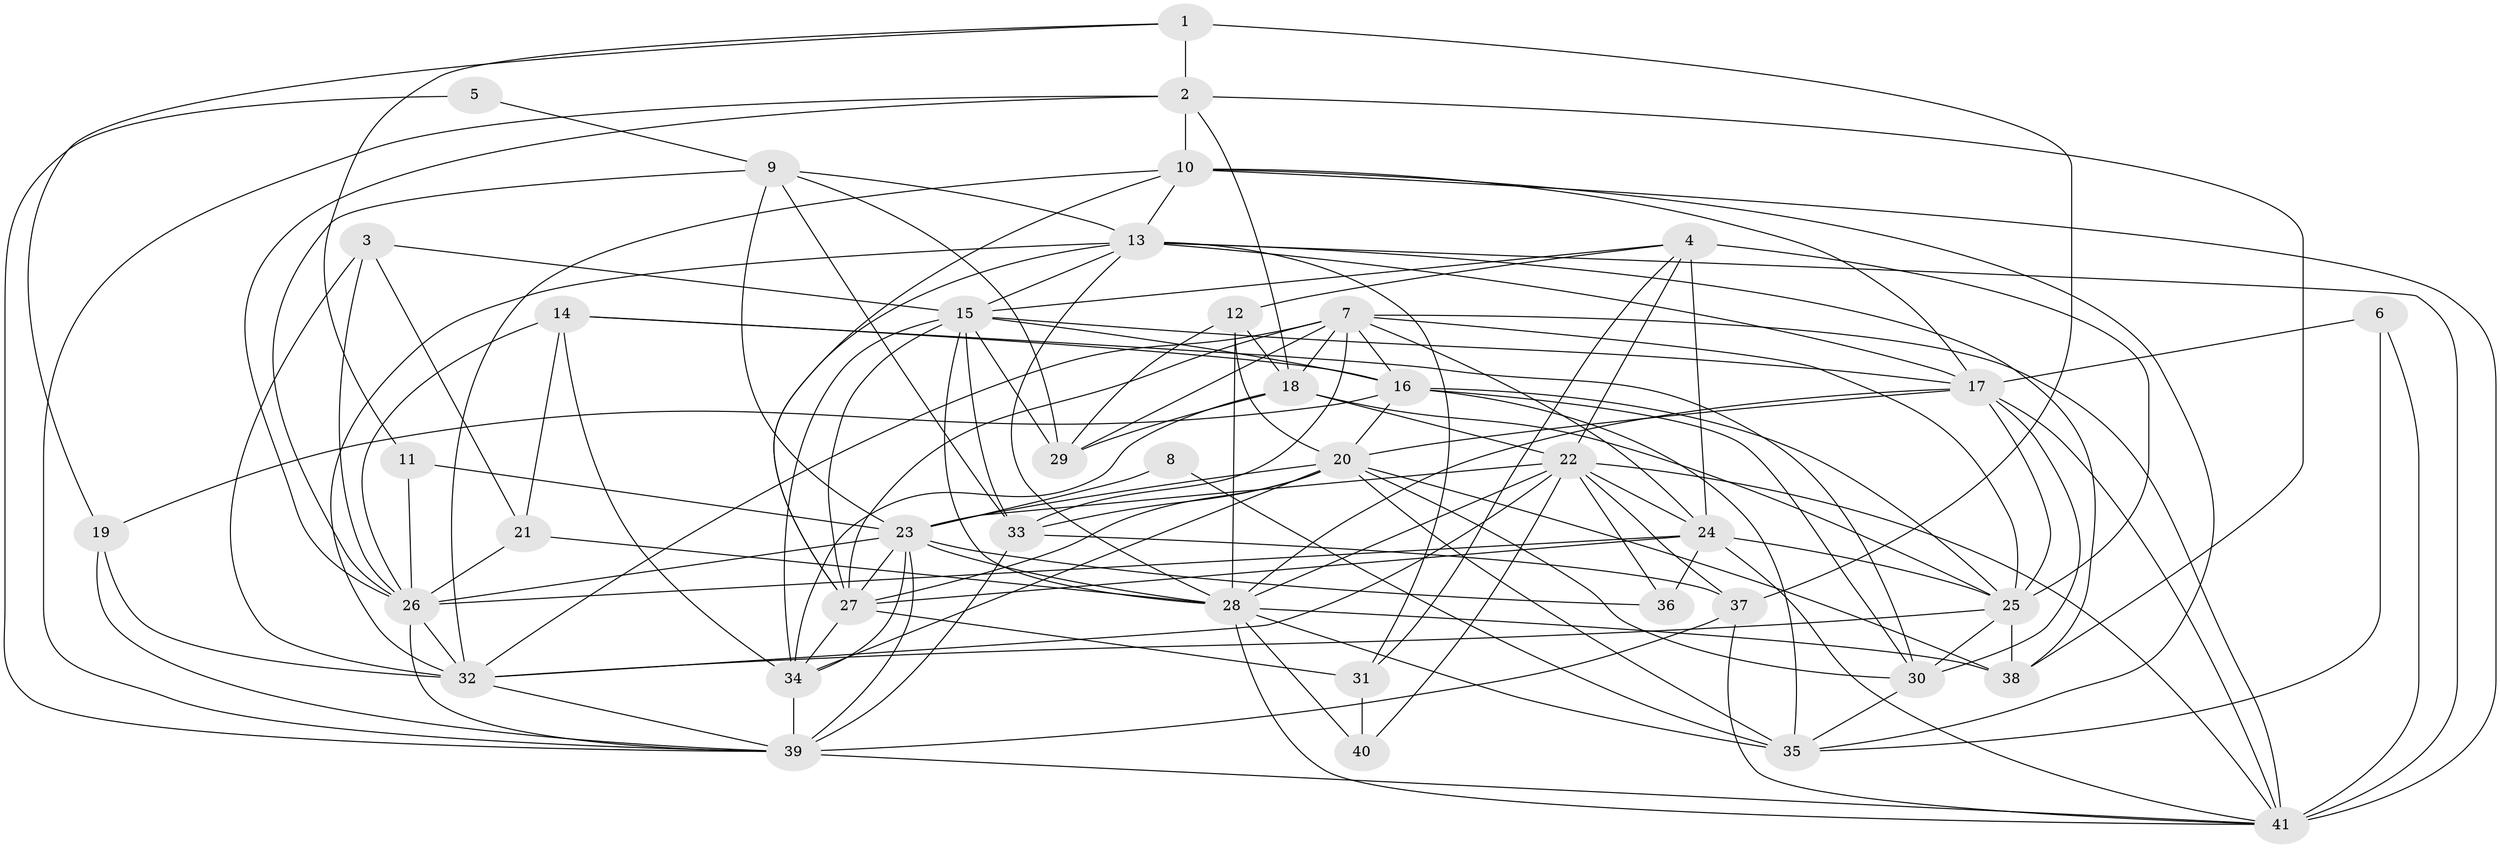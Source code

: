 // original degree distribution, {3: 0.2440944881889764, 6: 0.10236220472440945, 2: 0.16535433070866143, 4: 0.25984251968503935, 5: 0.16535433070866143, 7: 0.047244094488188976, 8: 0.015748031496062992}
// Generated by graph-tools (version 1.1) at 2025/37/03/04/25 23:37:15]
// undirected, 41 vertices, 136 edges
graph export_dot {
  node [color=gray90,style=filled];
  1;
  2;
  3;
  4;
  5;
  6;
  7;
  8;
  9;
  10;
  11;
  12;
  13;
  14;
  15;
  16;
  17;
  18;
  19;
  20;
  21;
  22;
  23;
  24;
  25;
  26;
  27;
  28;
  29;
  30;
  31;
  32;
  33;
  34;
  35;
  36;
  37;
  38;
  39;
  40;
  41;
  1 -- 2 [weight=1.0];
  1 -- 11 [weight=1.0];
  1 -- 19 [weight=1.0];
  1 -- 37 [weight=2.0];
  2 -- 10 [weight=2.0];
  2 -- 18 [weight=1.0];
  2 -- 26 [weight=1.0];
  2 -- 38 [weight=1.0];
  2 -- 39 [weight=1.0];
  3 -- 15 [weight=1.0];
  3 -- 21 [weight=1.0];
  3 -- 26 [weight=1.0];
  3 -- 32 [weight=1.0];
  4 -- 12 [weight=2.0];
  4 -- 15 [weight=1.0];
  4 -- 22 [weight=1.0];
  4 -- 24 [weight=1.0];
  4 -- 25 [weight=3.0];
  4 -- 31 [weight=2.0];
  5 -- 9 [weight=1.0];
  5 -- 39 [weight=1.0];
  6 -- 17 [weight=1.0];
  6 -- 35 [weight=1.0];
  6 -- 41 [weight=1.0];
  7 -- 16 [weight=1.0];
  7 -- 18 [weight=1.0];
  7 -- 24 [weight=1.0];
  7 -- 25 [weight=1.0];
  7 -- 27 [weight=1.0];
  7 -- 29 [weight=1.0];
  7 -- 32 [weight=2.0];
  7 -- 33 [weight=1.0];
  7 -- 41 [weight=1.0];
  8 -- 23 [weight=2.0];
  8 -- 35 [weight=1.0];
  9 -- 13 [weight=1.0];
  9 -- 23 [weight=1.0];
  9 -- 26 [weight=1.0];
  9 -- 29 [weight=1.0];
  9 -- 33 [weight=2.0];
  10 -- 13 [weight=1.0];
  10 -- 17 [weight=1.0];
  10 -- 27 [weight=1.0];
  10 -- 32 [weight=1.0];
  10 -- 35 [weight=1.0];
  10 -- 41 [weight=1.0];
  11 -- 23 [weight=1.0];
  11 -- 26 [weight=1.0];
  12 -- 18 [weight=1.0];
  12 -- 20 [weight=1.0];
  12 -- 28 [weight=1.0];
  12 -- 29 [weight=1.0];
  13 -- 15 [weight=2.0];
  13 -- 17 [weight=1.0];
  13 -- 27 [weight=1.0];
  13 -- 28 [weight=1.0];
  13 -- 31 [weight=1.0];
  13 -- 32 [weight=2.0];
  13 -- 38 [weight=1.0];
  13 -- 41 [weight=2.0];
  14 -- 16 [weight=1.0];
  14 -- 21 [weight=1.0];
  14 -- 26 [weight=1.0];
  14 -- 30 [weight=1.0];
  14 -- 34 [weight=2.0];
  15 -- 16 [weight=2.0];
  15 -- 17 [weight=1.0];
  15 -- 27 [weight=1.0];
  15 -- 28 [weight=1.0];
  15 -- 29 [weight=1.0];
  15 -- 33 [weight=1.0];
  15 -- 34 [weight=1.0];
  16 -- 19 [weight=1.0];
  16 -- 20 [weight=1.0];
  16 -- 25 [weight=2.0];
  16 -- 30 [weight=1.0];
  16 -- 35 [weight=1.0];
  17 -- 20 [weight=1.0];
  17 -- 25 [weight=1.0];
  17 -- 28 [weight=1.0];
  17 -- 30 [weight=1.0];
  17 -- 41 [weight=1.0];
  18 -- 22 [weight=1.0];
  18 -- 25 [weight=1.0];
  18 -- 29 [weight=1.0];
  18 -- 34 [weight=1.0];
  19 -- 32 [weight=1.0];
  19 -- 39 [weight=1.0];
  20 -- 23 [weight=2.0];
  20 -- 27 [weight=1.0];
  20 -- 30 [weight=1.0];
  20 -- 33 [weight=1.0];
  20 -- 34 [weight=1.0];
  20 -- 35 [weight=1.0];
  20 -- 38 [weight=1.0];
  21 -- 26 [weight=1.0];
  21 -- 28 [weight=1.0];
  22 -- 23 [weight=1.0];
  22 -- 24 [weight=1.0];
  22 -- 28 [weight=1.0];
  22 -- 32 [weight=1.0];
  22 -- 36 [weight=1.0];
  22 -- 37 [weight=1.0];
  22 -- 40 [weight=1.0];
  22 -- 41 [weight=1.0];
  23 -- 26 [weight=3.0];
  23 -- 27 [weight=1.0];
  23 -- 28 [weight=1.0];
  23 -- 34 [weight=1.0];
  23 -- 36 [weight=1.0];
  23 -- 39 [weight=1.0];
  24 -- 25 [weight=1.0];
  24 -- 26 [weight=2.0];
  24 -- 27 [weight=2.0];
  24 -- 36 [weight=1.0];
  24 -- 41 [weight=1.0];
  25 -- 30 [weight=2.0];
  25 -- 32 [weight=1.0];
  25 -- 38 [weight=1.0];
  26 -- 32 [weight=1.0];
  26 -- 39 [weight=1.0];
  27 -- 31 [weight=1.0];
  27 -- 34 [weight=2.0];
  28 -- 35 [weight=1.0];
  28 -- 38 [weight=1.0];
  28 -- 40 [weight=1.0];
  28 -- 41 [weight=1.0];
  30 -- 35 [weight=1.0];
  31 -- 40 [weight=1.0];
  32 -- 39 [weight=1.0];
  33 -- 37 [weight=1.0];
  33 -- 39 [weight=1.0];
  34 -- 39 [weight=3.0];
  37 -- 39 [weight=1.0];
  37 -- 41 [weight=1.0];
  39 -- 41 [weight=1.0];
}
